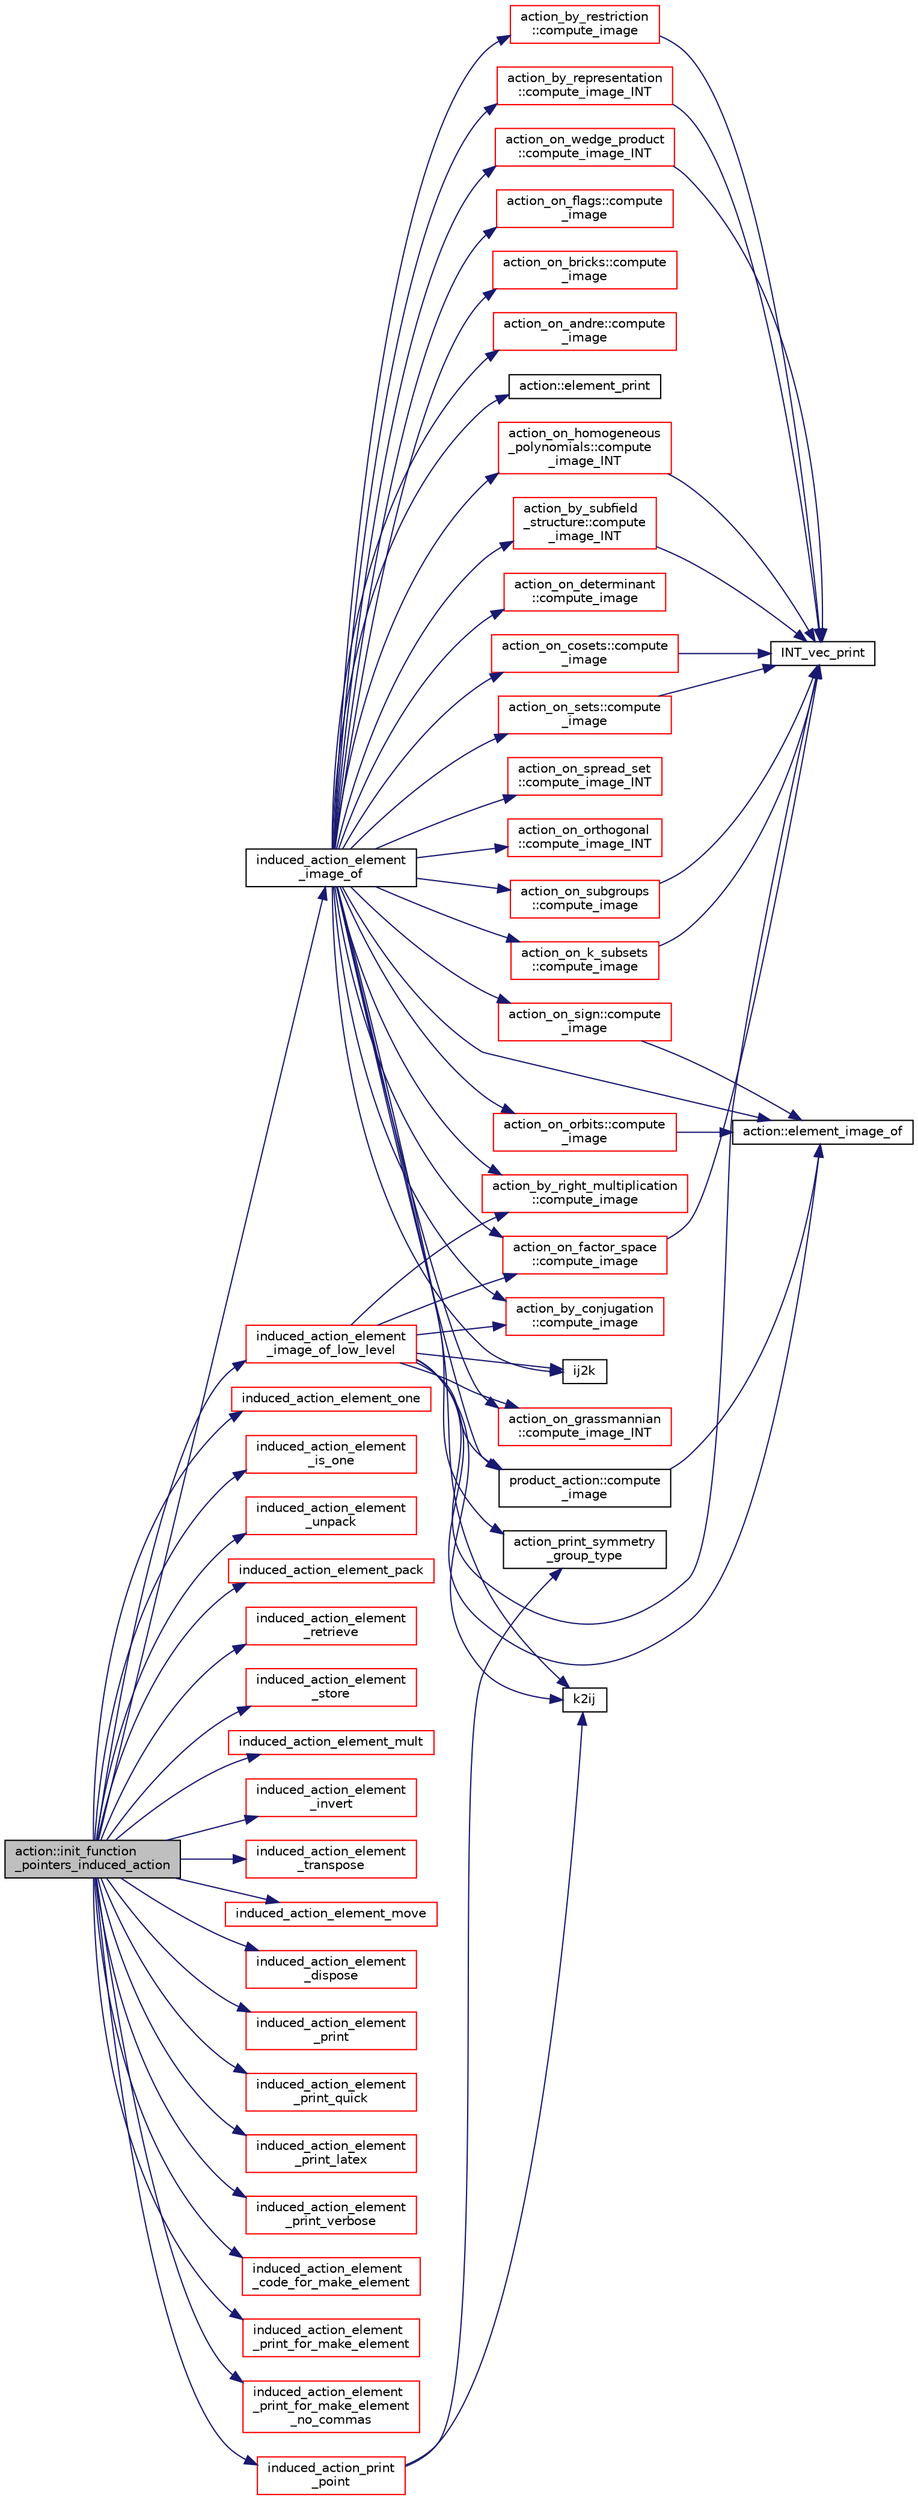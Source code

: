 digraph "action::init_function_pointers_induced_action"
{
  edge [fontname="Helvetica",fontsize="10",labelfontname="Helvetica",labelfontsize="10"];
  node [fontname="Helvetica",fontsize="10",shape=record];
  rankdir="LR";
  Node26455 [label="action::init_function\l_pointers_induced_action",height=0.2,width=0.4,color="black", fillcolor="grey75", style="filled", fontcolor="black"];
  Node26455 -> Node26456 [color="midnightblue",fontsize="10",style="solid",fontname="Helvetica"];
  Node26456 [label="induced_action_element\l_image_of",height=0.2,width=0.4,color="black", fillcolor="white", style="filled",URL="$dc/dd4/group__actions_8h.html#a821850d6c3988dd122de0489cd36f0f0"];
  Node26456 -> Node26457 [color="midnightblue",fontsize="10",style="solid",fontname="Helvetica"];
  Node26457 [label="action_by_right_multiplication\l::compute_image",height=0.2,width=0.4,color="red", fillcolor="white", style="filled",URL="$d5/daa/classaction__by__right__multiplication.html#a5407ada4c7d5a1775144fbaadbb8be8e"];
  Node26456 -> Node26484 [color="midnightblue",fontsize="10",style="solid",fontname="Helvetica"];
  Node26484 [label="action_by_restriction\l::compute_image",height=0.2,width=0.4,color="red", fillcolor="white", style="filled",URL="$d1/d7e/classaction__by__restriction.html#a2d669c0f0b3905fb5effc983c9fbb0cc"];
  Node26484 -> Node26460 [color="midnightblue",fontsize="10",style="solid",fontname="Helvetica"];
  Node26460 [label="INT_vec_print",height=0.2,width=0.4,color="black", fillcolor="white", style="filled",URL="$df/dbf/sajeeb_8_c.html#a79a5901af0b47dd0d694109543c027fe"];
  Node26456 -> Node26486 [color="midnightblue",fontsize="10",style="solid",fontname="Helvetica"];
  Node26486 [label="action_by_conjugation\l::compute_image",height=0.2,width=0.4,color="red", fillcolor="white", style="filled",URL="$d3/dda/classaction__by__conjugation.html#acd62853354e392089a10381a4f7c5ac6"];
  Node26456 -> Node26487 [color="midnightblue",fontsize="10",style="solid",fontname="Helvetica"];
  Node26487 [label="action_by_representation\l::compute_image_INT",height=0.2,width=0.4,color="red", fillcolor="white", style="filled",URL="$d1/d9d/classaction__by__representation.html#a8c6b43be13f3fa61c51d3c5f2a3411d4"];
  Node26487 -> Node26460 [color="midnightblue",fontsize="10",style="solid",fontname="Helvetica"];
  Node26456 -> Node26500 [color="midnightblue",fontsize="10",style="solid",fontname="Helvetica"];
  Node26500 [label="action_on_determinant\l::compute_image",height=0.2,width=0.4,color="red", fillcolor="white", style="filled",URL="$d4/d32/classaction__on__determinant.html#afc50562cf0aa95e81eb0062749dc3940"];
  Node26456 -> Node26517 [color="midnightblue",fontsize="10",style="solid",fontname="Helvetica"];
  Node26517 [label="action_on_sign::compute\l_image",height=0.2,width=0.4,color="red", fillcolor="white", style="filled",URL="$da/d06/classaction__on__sign.html#a50a03ddd12e5619d59aee3de0fb5930e"];
  Node26517 -> Node26470 [color="midnightblue",fontsize="10",style="solid",fontname="Helvetica"];
  Node26470 [label="action::element_image_of",height=0.2,width=0.4,color="black", fillcolor="white", style="filled",URL="$d2/d86/classaction.html#ae09559d4537a048fc860f8a74a31393d"];
  Node26456 -> Node26518 [color="midnightblue",fontsize="10",style="solid",fontname="Helvetica"];
  Node26518 [label="action_on_grassmannian\l::compute_image_INT",height=0.2,width=0.4,color="red", fillcolor="white", style="filled",URL="$d9/ddf/classaction__on__grassmannian.html#a5379b51e0c1a96eaa1e087a8228604ca"];
  Node26456 -> Node26533 [color="midnightblue",fontsize="10",style="solid",fontname="Helvetica"];
  Node26533 [label="action_on_spread_set\l::compute_image_INT",height=0.2,width=0.4,color="red", fillcolor="white", style="filled",URL="$d2/d7a/classaction__on__spread__set.html#a424ae719c98b5d99978e60f8f2d65437"];
  Node26456 -> Node26563 [color="midnightblue",fontsize="10",style="solid",fontname="Helvetica"];
  Node26563 [label="action_on_orthogonal\l::compute_image_INT",height=0.2,width=0.4,color="red", fillcolor="white", style="filled",URL="$dc/d87/classaction__on__orthogonal.html#a53cee5a150163f7614151b9cd1fc06f3"];
  Node26456 -> Node26747 [color="midnightblue",fontsize="10",style="solid",fontname="Helvetica"];
  Node26747 [label="action_on_wedge_product\l::compute_image_INT",height=0.2,width=0.4,color="red", fillcolor="white", style="filled",URL="$d0/deb/classaction__on__wedge__product.html#a54b13528f0219a5c1a87386725cc9548"];
  Node26747 -> Node26460 [color="midnightblue",fontsize="10",style="solid",fontname="Helvetica"];
  Node26456 -> Node26751 [color="midnightblue",fontsize="10",style="solid",fontname="Helvetica"];
  Node26751 [label="action_on_homogeneous\l_polynomials::compute\l_image_INT",height=0.2,width=0.4,color="red", fillcolor="white", style="filled",URL="$d5/dd4/classaction__on__homogeneous__polynomials.html#a84c216eed330590e9ede771b560869ac"];
  Node26751 -> Node26460 [color="midnightblue",fontsize="10",style="solid",fontname="Helvetica"];
  Node26456 -> Node26792 [color="midnightblue",fontsize="10",style="solid",fontname="Helvetica"];
  Node26792 [label="action_by_subfield\l_structure::compute\l_image_INT",height=0.2,width=0.4,color="red", fillcolor="white", style="filled",URL="$dd/d67/classaction__by__subfield__structure.html#a63b664e5bd11f8ab01329da6916ee1e9"];
  Node26792 -> Node26460 [color="midnightblue",fontsize="10",style="solid",fontname="Helvetica"];
  Node26456 -> Node26794 [color="midnightblue",fontsize="10",style="solid",fontname="Helvetica"];
  Node26794 [label="action_on_cosets::compute\l_image",height=0.2,width=0.4,color="red", fillcolor="white", style="filled",URL="$d3/d72/classaction__on__cosets.html#a6c64ec61d7a0443041ca04ec17791dbd"];
  Node26794 -> Node26460 [color="midnightblue",fontsize="10",style="solid",fontname="Helvetica"];
  Node26456 -> Node26797 [color="midnightblue",fontsize="10",style="solid",fontname="Helvetica"];
  Node26797 [label="action_on_factor_space\l::compute_image",height=0.2,width=0.4,color="red", fillcolor="white", style="filled",URL="$d5/d25/classaction__on__factor__space.html#a217d66e7c82945006dbe143ad9c681b2"];
  Node26797 -> Node26460 [color="midnightblue",fontsize="10",style="solid",fontname="Helvetica"];
  Node26456 -> Node26803 [color="midnightblue",fontsize="10",style="solid",fontname="Helvetica"];
  Node26803 [label="action_on_sets::compute\l_image",height=0.2,width=0.4,color="red", fillcolor="white", style="filled",URL="$da/d37/classaction__on__sets.html#a4e97b6c049755220ec5a2ef12397da01"];
  Node26803 -> Node26460 [color="midnightblue",fontsize="10",style="solid",fontname="Helvetica"];
  Node26456 -> Node26808 [color="midnightblue",fontsize="10",style="solid",fontname="Helvetica"];
  Node26808 [label="action_on_subgroups\l::compute_image",height=0.2,width=0.4,color="red", fillcolor="white", style="filled",URL="$d6/da4/classaction__on__subgroups.html#a8d225ed63ea7287aecc5171cb2a49092"];
  Node26808 -> Node26460 [color="midnightblue",fontsize="10",style="solid",fontname="Helvetica"];
  Node26456 -> Node26830 [color="midnightblue",fontsize="10",style="solid",fontname="Helvetica"];
  Node26830 [label="action_on_k_subsets\l::compute_image",height=0.2,width=0.4,color="red", fillcolor="white", style="filled",URL="$d3/d04/classaction__on__k__subsets.html#ac29797ac5bdc7845956370d76d4839b7"];
  Node26830 -> Node26460 [color="midnightblue",fontsize="10",style="solid",fontname="Helvetica"];
  Node26456 -> Node26833 [color="midnightblue",fontsize="10",style="solid",fontname="Helvetica"];
  Node26833 [label="action_on_orbits::compute\l_image",height=0.2,width=0.4,color="red", fillcolor="white", style="filled",URL="$da/d89/classaction__on__orbits.html#ae32159cdaf30612c7e47de4593b32342"];
  Node26833 -> Node26470 [color="midnightblue",fontsize="10",style="solid",fontname="Helvetica"];
  Node26456 -> Node26835 [color="midnightblue",fontsize="10",style="solid",fontname="Helvetica"];
  Node26835 [label="action_on_flags::compute\l_image",height=0.2,width=0.4,color="red", fillcolor="white", style="filled",URL="$dd/dc4/classaction__on__flags.html#a64570f1e5af9e1767802941da51cd6b5"];
  Node26456 -> Node26842 [color="midnightblue",fontsize="10",style="solid",fontname="Helvetica"];
  Node26842 [label="action_on_bricks::compute\l_image",height=0.2,width=0.4,color="red", fillcolor="white", style="filled",URL="$de/d56/classaction__on__bricks.html#ababbf964af94938e726b7fa44424addb"];
  Node26456 -> Node26848 [color="midnightblue",fontsize="10",style="solid",fontname="Helvetica"];
  Node26848 [label="action_on_andre::compute\l_image",height=0.2,width=0.4,color="red", fillcolor="white", style="filled",URL="$da/d32/classaction__on__andre.html#afba3b53df76cb927a12e488c790d8e4b"];
  Node26456 -> Node26860 [color="midnightblue",fontsize="10",style="solid",fontname="Helvetica"];
  Node26860 [label="k2ij",height=0.2,width=0.4,color="black", fillcolor="white", style="filled",URL="$df/dbf/sajeeb_8_c.html#a94379148acec1c2aeedad1903aa0756a"];
  Node26456 -> Node26470 [color="midnightblue",fontsize="10",style="solid",fontname="Helvetica"];
  Node26456 -> Node26749 [color="midnightblue",fontsize="10",style="solid",fontname="Helvetica"];
  Node26749 [label="ij2k",height=0.2,width=0.4,color="black", fillcolor="white", style="filled",URL="$df/dbf/sajeeb_8_c.html#a68a0fe85ad4b80a9220cb33f9c4c0042"];
  Node26456 -> Node26480 [color="midnightblue",fontsize="10",style="solid",fontname="Helvetica"];
  Node26480 [label="action::element_print",height=0.2,width=0.4,color="black", fillcolor="white", style="filled",URL="$d2/d86/classaction.html#ae38c3ef3c1125213733d63c6fc3c40cd"];
  Node26456 -> Node26861 [color="midnightblue",fontsize="10",style="solid",fontname="Helvetica"];
  Node26861 [label="product_action::compute\l_image",height=0.2,width=0.4,color="black", fillcolor="white", style="filled",URL="$d8/d74/classproduct__action.html#a0fe5c6d4c44c698b9c47f1122173a702"];
  Node26861 -> Node26470 [color="midnightblue",fontsize="10",style="solid",fontname="Helvetica"];
  Node26456 -> Node26562 [color="midnightblue",fontsize="10",style="solid",fontname="Helvetica"];
  Node26562 [label="action_print_symmetry\l_group_type",height=0.2,width=0.4,color="black", fillcolor="white", style="filled",URL="$d5/d90/action__global_8_c.html#a03666b9440c4962148eba7905b9f843c"];
  Node26455 -> Node26862 [color="midnightblue",fontsize="10",style="solid",fontname="Helvetica"];
  Node26862 [label="induced_action_element\l_image_of_low_level",height=0.2,width=0.4,color="red", fillcolor="white", style="filled",URL="$dc/dd4/group__actions_8h.html#aa4bc5f68829829d9a41223c260c658c5"];
  Node26862 -> Node26460 [color="midnightblue",fontsize="10",style="solid",fontname="Helvetica"];
  Node26862 -> Node26457 [color="midnightblue",fontsize="10",style="solid",fontname="Helvetica"];
  Node26862 -> Node26486 [color="midnightblue",fontsize="10",style="solid",fontname="Helvetica"];
  Node26862 -> Node26518 [color="midnightblue",fontsize="10",style="solid",fontname="Helvetica"];
  Node26862 -> Node26797 [color="midnightblue",fontsize="10",style="solid",fontname="Helvetica"];
  Node26862 -> Node26860 [color="midnightblue",fontsize="10",style="solid",fontname="Helvetica"];
  Node26862 -> Node26470 [color="midnightblue",fontsize="10",style="solid",fontname="Helvetica"];
  Node26862 -> Node26749 [color="midnightblue",fontsize="10",style="solid",fontname="Helvetica"];
  Node26862 -> Node26861 [color="midnightblue",fontsize="10",style="solid",fontname="Helvetica"];
  Node26455 -> Node26864 [color="midnightblue",fontsize="10",style="solid",fontname="Helvetica"];
  Node26864 [label="induced_action_element_one",height=0.2,width=0.4,color="red", fillcolor="white", style="filled",URL="$dc/dd4/group__actions_8h.html#a11ad8abff8304e30e16403a1975a8aab"];
  Node26455 -> Node26866 [color="midnightblue",fontsize="10",style="solid",fontname="Helvetica"];
  Node26866 [label="induced_action_element\l_is_one",height=0.2,width=0.4,color="red", fillcolor="white", style="filled",URL="$dc/dd4/group__actions_8h.html#aadb6a2b56e25c82dd455de09bb4bda82"];
  Node26455 -> Node26870 [color="midnightblue",fontsize="10",style="solid",fontname="Helvetica"];
  Node26870 [label="induced_action_element\l_unpack",height=0.2,width=0.4,color="red", fillcolor="white", style="filled",URL="$dc/dd4/group__actions_8h.html#a99c6ddc3d11eeccddf87ca23badd1890"];
  Node26455 -> Node26873 [color="midnightblue",fontsize="10",style="solid",fontname="Helvetica"];
  Node26873 [label="induced_action_element_pack",height=0.2,width=0.4,color="red", fillcolor="white", style="filled",URL="$dc/dd4/group__actions_8h.html#aa80cbe650affcff950137367a431715f"];
  Node26455 -> Node26876 [color="midnightblue",fontsize="10",style="solid",fontname="Helvetica"];
  Node26876 [label="induced_action_element\l_retrieve",height=0.2,width=0.4,color="red", fillcolor="white", style="filled",URL="$dc/dd4/group__actions_8h.html#a9e51f4ab67af75d0a12a3eb7f211a5b4"];
  Node26455 -> Node26882 [color="midnightblue",fontsize="10",style="solid",fontname="Helvetica"];
  Node26882 [label="induced_action_element\l_store",height=0.2,width=0.4,color="red", fillcolor="white", style="filled",URL="$dc/dd4/group__actions_8h.html#a23d42fb239ba7e886b1fb9fc96f1a3be"];
  Node26455 -> Node26889 [color="midnightblue",fontsize="10",style="solid",fontname="Helvetica"];
  Node26889 [label="induced_action_element_mult",height=0.2,width=0.4,color="red", fillcolor="white", style="filled",URL="$dc/dd4/group__actions_8h.html#a7b00701d128922145960b4c15307113c"];
  Node26455 -> Node26891 [color="midnightblue",fontsize="10",style="solid",fontname="Helvetica"];
  Node26891 [label="induced_action_element\l_invert",height=0.2,width=0.4,color="red", fillcolor="white", style="filled",URL="$dc/dd4/group__actions_8h.html#a9b7e3c76b30897cb2b62a974e063ce12"];
  Node26455 -> Node26893 [color="midnightblue",fontsize="10",style="solid",fontname="Helvetica"];
  Node26893 [label="induced_action_element\l_transpose",height=0.2,width=0.4,color="red", fillcolor="white", style="filled",URL="$dc/dd4/group__actions_8h.html#ad1379970ade84fe3a44f26f5ec500db4"];
  Node26455 -> Node26896 [color="midnightblue",fontsize="10",style="solid",fontname="Helvetica"];
  Node26896 [label="induced_action_element_move",height=0.2,width=0.4,color="red", fillcolor="white", style="filled",URL="$dc/dd4/group__actions_8h.html#a7b319593ee737d9c1ab5bc6223377541"];
  Node26455 -> Node26898 [color="midnightblue",fontsize="10",style="solid",fontname="Helvetica"];
  Node26898 [label="induced_action_element\l_dispose",height=0.2,width=0.4,color="red", fillcolor="white", style="filled",URL="$dc/dd4/group__actions_8h.html#a5bf4e1daf5b0e799af9e065ab8046f99"];
  Node26455 -> Node26900 [color="midnightblue",fontsize="10",style="solid",fontname="Helvetica"];
  Node26900 [label="induced_action_element\l_print",height=0.2,width=0.4,color="red", fillcolor="white", style="filled",URL="$dc/dd4/group__actions_8h.html#a670952bd230bf34b82f276deab684d23"];
  Node26455 -> Node26904 [color="midnightblue",fontsize="10",style="solid",fontname="Helvetica"];
  Node26904 [label="induced_action_element\l_print_quick",height=0.2,width=0.4,color="red", fillcolor="white", style="filled",URL="$dc/dd4/group__actions_8h.html#a91760d711eca781aa4dbee22a5fc0168"];
  Node26455 -> Node26905 [color="midnightblue",fontsize="10",style="solid",fontname="Helvetica"];
  Node26905 [label="induced_action_element\l_print_latex",height=0.2,width=0.4,color="red", fillcolor="white", style="filled",URL="$dc/dd4/group__actions_8h.html#a962508fbbbac127426c42fe5d0f147ab"];
  Node26455 -> Node26908 [color="midnightblue",fontsize="10",style="solid",fontname="Helvetica"];
  Node26908 [label="induced_action_element\l_print_verbose",height=0.2,width=0.4,color="red", fillcolor="white", style="filled",URL="$dc/dd4/group__actions_8h.html#a647a452eeefdaed4834375175fec37fc"];
  Node26455 -> Node26910 [color="midnightblue",fontsize="10",style="solid",fontname="Helvetica"];
  Node26910 [label="induced_action_element\l_code_for_make_element",height=0.2,width=0.4,color="red", fillcolor="white", style="filled",URL="$dc/dd4/group__actions_8h.html#af1c12dd980d376e72daaf9a383cebfdc"];
  Node26455 -> Node26912 [color="midnightblue",fontsize="10",style="solid",fontname="Helvetica"];
  Node26912 [label="induced_action_element\l_print_for_make_element",height=0.2,width=0.4,color="red", fillcolor="white", style="filled",URL="$dc/dd4/group__actions_8h.html#ad7e7ef951b164a7084837401e3dbc400"];
  Node26455 -> Node26914 [color="midnightblue",fontsize="10",style="solid",fontname="Helvetica"];
  Node26914 [label="induced_action_element\l_print_for_make_element\l_no_commas",height=0.2,width=0.4,color="red", fillcolor="white", style="filled",URL="$dc/dd4/group__actions_8h.html#ae151544128a85b12466172340404b955"];
  Node26455 -> Node26916 [color="midnightblue",fontsize="10",style="solid",fontname="Helvetica"];
  Node26916 [label="induced_action_print\l_point",height=0.2,width=0.4,color="red", fillcolor="white", style="filled",URL="$dc/dd4/group__actions_8h.html#af15373c64f9e8d33dd3c448d98cc2382"];
  Node26916 -> Node26860 [color="midnightblue",fontsize="10",style="solid",fontname="Helvetica"];
  Node26916 -> Node26562 [color="midnightblue",fontsize="10",style="solid",fontname="Helvetica"];
}
